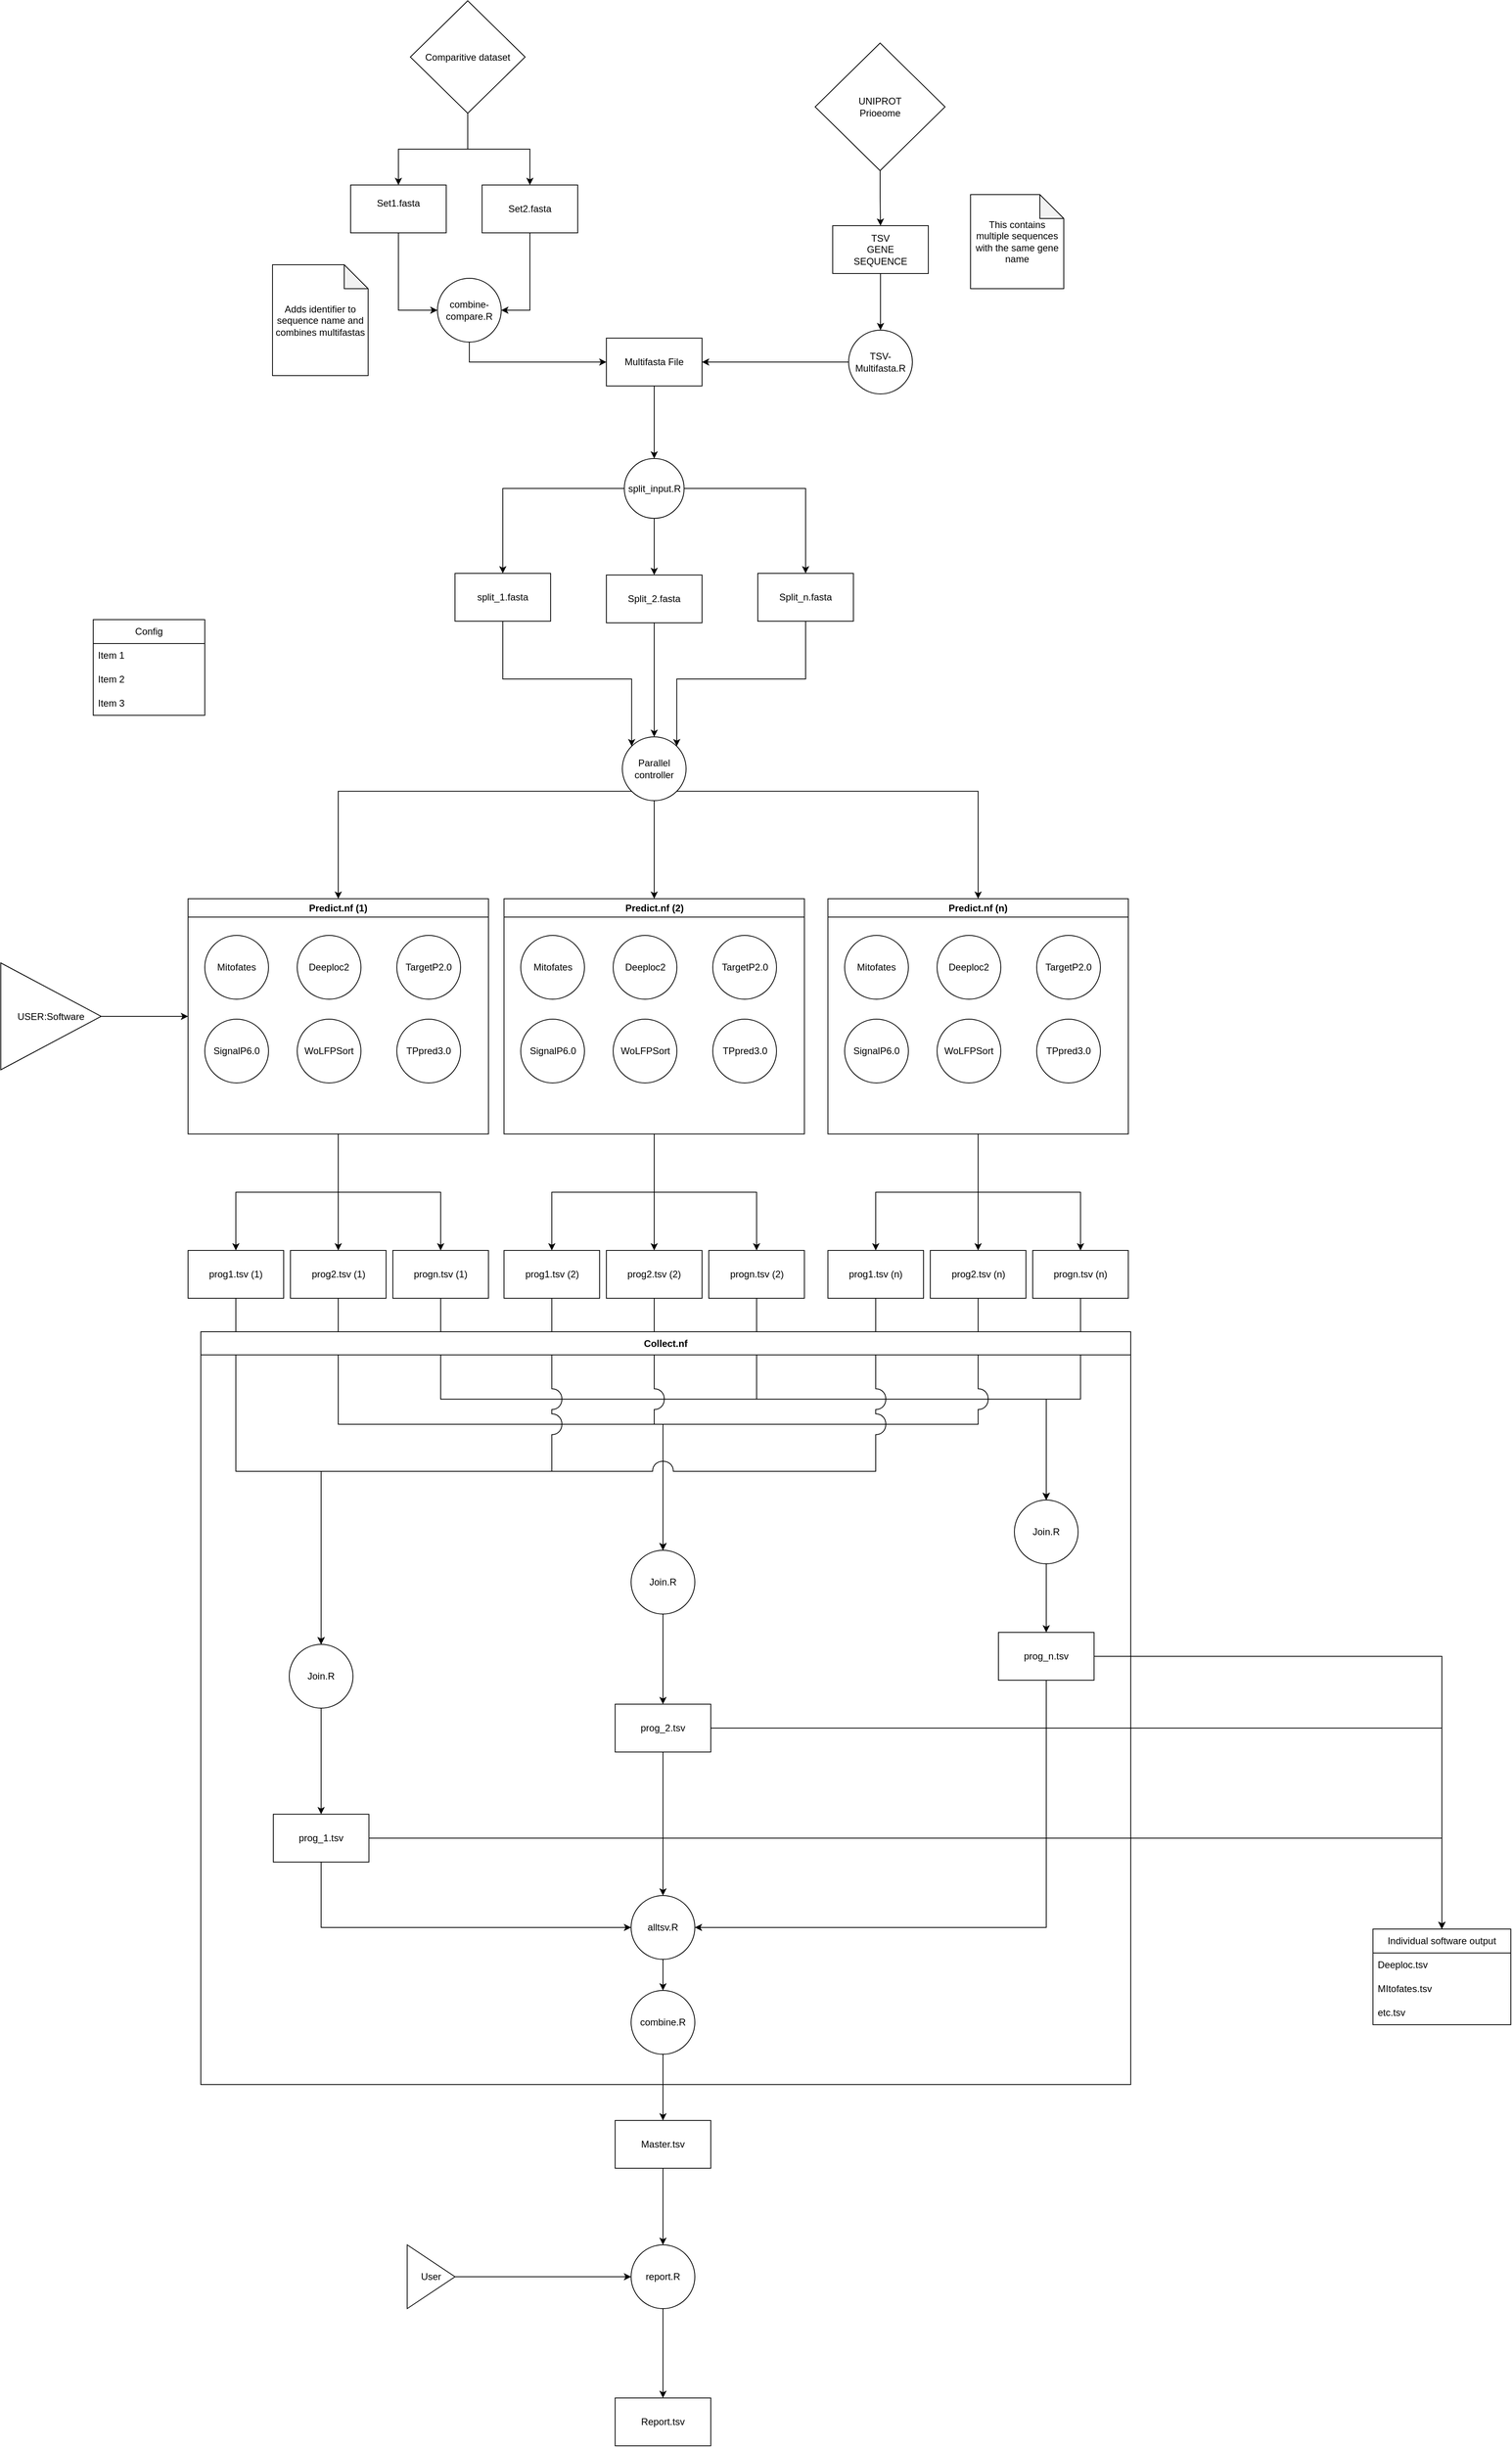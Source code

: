 <mxfile version="24.7.5">
  <diagram name="Page-1" id="ULZPpcux9okNFwmup-YN">
    <mxGraphModel dx="2754" dy="1529" grid="0" gridSize="10" guides="1" tooltips="1" connect="1" arrows="1" fold="1" page="0" pageScale="1" pageWidth="850" pageHeight="1100" math="0" shadow="0">
      <root>
        <mxCell id="0" />
        <mxCell id="1" parent="0" />
        <mxCell id="qJnq9B5q6zjiuBLe0VOC-31" style="edgeStyle=orthogonalEdgeStyle;rounded=0;orthogonalLoop=1;jettySize=auto;html=1;" parent="1" source="qJnq9B5q6zjiuBLe0VOC-3" target="qJnq9B5q6zjiuBLe0VOC-30" edge="1">
          <mxGeometry relative="1" as="geometry" />
        </mxCell>
        <mxCell id="qJnq9B5q6zjiuBLe0VOC-3" value="Multifasta File" style="rounded=0;whiteSpace=wrap;html=1;" parent="1" vertex="1">
          <mxGeometry x="168" y="89" width="120" height="60" as="geometry" />
        </mxCell>
        <mxCell id="qJnq9B5q6zjiuBLe0VOC-9" style="edgeStyle=orthogonalEdgeStyle;rounded=0;orthogonalLoop=1;jettySize=auto;html=1;" parent="1" source="qJnq9B5q6zjiuBLe0VOC-6" target="qJnq9B5q6zjiuBLe0VOC-14" edge="1">
          <mxGeometry relative="1" as="geometry">
            <mxPoint x="511.5" y="-1" as="targetPoint" />
          </mxGeometry>
        </mxCell>
        <mxCell id="qJnq9B5q6zjiuBLe0VOC-6" value="&lt;div&gt;UNIPROT&lt;/div&gt;&lt;div&gt;Prioeome&lt;br&gt;&lt;/div&gt;" style="rhombus;whiteSpace=wrap;html=1;" parent="1" vertex="1">
          <mxGeometry x="430" y="-281" width="163" height="160" as="geometry" />
        </mxCell>
        <mxCell id="qJnq9B5q6zjiuBLe0VOC-12" value="This contains multiple sequences with the same gene name" style="shape=note;whiteSpace=wrap;html=1;backgroundOutline=1;darkOpacity=0.05;" parent="1" vertex="1">
          <mxGeometry x="625" y="-91" width="117" height="118" as="geometry" />
        </mxCell>
        <mxCell id="qJnq9B5q6zjiuBLe0VOC-16" style="edgeStyle=orthogonalEdgeStyle;rounded=0;orthogonalLoop=1;jettySize=auto;html=1;" parent="1" source="qJnq9B5q6zjiuBLe0VOC-14" target="qJnq9B5q6zjiuBLe0VOC-15" edge="1">
          <mxGeometry relative="1" as="geometry" />
        </mxCell>
        <mxCell id="qJnq9B5q6zjiuBLe0VOC-14" value="&lt;div&gt;TSV&lt;/div&gt;&lt;div&gt;GENE&lt;/div&gt;&lt;div&gt;SEQUENCE&lt;br&gt;&lt;/div&gt;" style="rounded=0;whiteSpace=wrap;html=1;" parent="1" vertex="1">
          <mxGeometry x="452" y="-52" width="120" height="60" as="geometry" />
        </mxCell>
        <mxCell id="qJnq9B5q6zjiuBLe0VOC-17" style="edgeStyle=orthogonalEdgeStyle;rounded=0;orthogonalLoop=1;jettySize=auto;html=1;" parent="1" source="qJnq9B5q6zjiuBLe0VOC-15" target="qJnq9B5q6zjiuBLe0VOC-3" edge="1">
          <mxGeometry relative="1" as="geometry" />
        </mxCell>
        <mxCell id="qJnq9B5q6zjiuBLe0VOC-15" value="TSV-Multifasta.R" style="ellipse;whiteSpace=wrap;html=1;aspect=fixed;" parent="1" vertex="1">
          <mxGeometry x="472" y="79" width="80" height="80" as="geometry" />
        </mxCell>
        <mxCell id="qJnq9B5q6zjiuBLe0VOC-19" style="edgeStyle=orthogonalEdgeStyle;rounded=0;orthogonalLoop=1;jettySize=auto;html=1;" parent="1" source="qJnq9B5q6zjiuBLe0VOC-18" target="qJnq9B5q6zjiuBLe0VOC-21" edge="1">
          <mxGeometry relative="1" as="geometry">
            <mxPoint x="-62" y="-300" as="targetPoint" />
          </mxGeometry>
        </mxCell>
        <mxCell id="qJnq9B5q6zjiuBLe0VOC-20" style="edgeStyle=orthogonalEdgeStyle;rounded=0;orthogonalLoop=1;jettySize=auto;html=1;" parent="1" source="qJnq9B5q6zjiuBLe0VOC-18" target="qJnq9B5q6zjiuBLe0VOC-22" edge="1">
          <mxGeometry relative="1" as="geometry">
            <mxPoint x="64" y="-299" as="targetPoint" />
          </mxGeometry>
        </mxCell>
        <mxCell id="qJnq9B5q6zjiuBLe0VOC-18" value="Comparitive dataset" style="rhombus;whiteSpace=wrap;html=1;" parent="1" vertex="1">
          <mxGeometry x="-78" y="-334" width="144" height="141" as="geometry" />
        </mxCell>
        <mxCell id="qJnq9B5q6zjiuBLe0VOC-24" style="edgeStyle=orthogonalEdgeStyle;rounded=0;orthogonalLoop=1;jettySize=auto;html=1;entryX=0;entryY=0.5;entryDx=0;entryDy=0;" parent="1" source="qJnq9B5q6zjiuBLe0VOC-21" target="qJnq9B5q6zjiuBLe0VOC-23" edge="1">
          <mxGeometry relative="1" as="geometry" />
        </mxCell>
        <mxCell id="qJnq9B5q6zjiuBLe0VOC-21" value="&lt;div&gt;Set1.fasta&lt;/div&gt;&lt;div&gt;&lt;br&gt;&lt;/div&gt;" style="rounded=0;whiteSpace=wrap;html=1;" parent="1" vertex="1">
          <mxGeometry x="-153" y="-103" width="120" height="60" as="geometry" />
        </mxCell>
        <mxCell id="qJnq9B5q6zjiuBLe0VOC-25" style="edgeStyle=orthogonalEdgeStyle;rounded=0;orthogonalLoop=1;jettySize=auto;html=1;entryX=1;entryY=0.5;entryDx=0;entryDy=0;" parent="1" source="qJnq9B5q6zjiuBLe0VOC-22" target="qJnq9B5q6zjiuBLe0VOC-23" edge="1">
          <mxGeometry relative="1" as="geometry" />
        </mxCell>
        <mxCell id="qJnq9B5q6zjiuBLe0VOC-22" value="Set2.fasta" style="rounded=0;whiteSpace=wrap;html=1;" parent="1" vertex="1">
          <mxGeometry x="12" y="-103" width="120" height="60" as="geometry" />
        </mxCell>
        <mxCell id="qJnq9B5q6zjiuBLe0VOC-27" style="edgeStyle=orthogonalEdgeStyle;rounded=0;orthogonalLoop=1;jettySize=auto;html=1;exitX=0.5;exitY=1;exitDx=0;exitDy=0;" parent="1" source="qJnq9B5q6zjiuBLe0VOC-23" target="qJnq9B5q6zjiuBLe0VOC-3" edge="1">
          <mxGeometry relative="1" as="geometry" />
        </mxCell>
        <mxCell id="qJnq9B5q6zjiuBLe0VOC-23" value="&lt;div&gt;combine-compare.R&lt;br&gt;&lt;/div&gt;" style="ellipse;whiteSpace=wrap;html=1;aspect=fixed;" parent="1" vertex="1">
          <mxGeometry x="-44" y="14" width="80" height="80" as="geometry" />
        </mxCell>
        <mxCell id="qJnq9B5q6zjiuBLe0VOC-28" value="Adds identifier to sequence name and combines multifastas" style="shape=note;whiteSpace=wrap;html=1;backgroundOutline=1;darkOpacity=0.05;" parent="1" vertex="1">
          <mxGeometry x="-251" y="-3" width="120" height="139" as="geometry" />
        </mxCell>
        <mxCell id="qJnq9B5q6zjiuBLe0VOC-39" style="edgeStyle=orthogonalEdgeStyle;rounded=0;orthogonalLoop=1;jettySize=auto;html=1;" parent="1" source="qJnq9B5q6zjiuBLe0VOC-30" target="qJnq9B5q6zjiuBLe0VOC-38" edge="1">
          <mxGeometry relative="1" as="geometry" />
        </mxCell>
        <mxCell id="qJnq9B5q6zjiuBLe0VOC-44" style="edgeStyle=orthogonalEdgeStyle;rounded=0;orthogonalLoop=1;jettySize=auto;html=1;" parent="1" source="qJnq9B5q6zjiuBLe0VOC-30" target="qJnq9B5q6zjiuBLe0VOC-42" edge="1">
          <mxGeometry relative="1" as="geometry" />
        </mxCell>
        <mxCell id="qJnq9B5q6zjiuBLe0VOC-47" style="edgeStyle=orthogonalEdgeStyle;rounded=0;orthogonalLoop=1;jettySize=auto;html=1;" parent="1" source="qJnq9B5q6zjiuBLe0VOC-30" target="qJnq9B5q6zjiuBLe0VOC-45" edge="1">
          <mxGeometry relative="1" as="geometry" />
        </mxCell>
        <mxCell id="qJnq9B5q6zjiuBLe0VOC-30" value="split_input.R" style="ellipse;whiteSpace=wrap;html=1;aspect=fixed;" parent="1" vertex="1">
          <mxGeometry x="190.5" y="240" width="75" height="75" as="geometry" />
        </mxCell>
        <mxCell id="7bUdXhQgvfwsXTBC8TI4-45" style="edgeStyle=orthogonalEdgeStyle;rounded=0;orthogonalLoop=1;jettySize=auto;html=1;exitX=0.5;exitY=1;exitDx=0;exitDy=0;entryX=0.5;entryY=0;entryDx=0;entryDy=0;" parent="1" source="qJnq9B5q6zjiuBLe0VOC-34" target="7bUdXhQgvfwsXTBC8TI4-33" edge="1">
          <mxGeometry relative="1" as="geometry" />
        </mxCell>
        <mxCell id="7bUdXhQgvfwsXTBC8TI4-61" style="edgeStyle=orthogonalEdgeStyle;rounded=0;orthogonalLoop=1;jettySize=auto;html=1;exitX=0.5;exitY=1;exitDx=0;exitDy=0;entryX=0.5;entryY=0;entryDx=0;entryDy=0;" parent="1" source="qJnq9B5q6zjiuBLe0VOC-34" target="7bUdXhQgvfwsXTBC8TI4-39" edge="1">
          <mxGeometry relative="1" as="geometry" />
        </mxCell>
        <mxCell id="7bUdXhQgvfwsXTBC8TI4-62" style="edgeStyle=orthogonalEdgeStyle;rounded=0;orthogonalLoop=1;jettySize=auto;html=1;exitX=0.5;exitY=1;exitDx=0;exitDy=0;entryX=0.5;entryY=0;entryDx=0;entryDy=0;" parent="1" source="qJnq9B5q6zjiuBLe0VOC-34" target="7bUdXhQgvfwsXTBC8TI4-40" edge="1">
          <mxGeometry relative="1" as="geometry" />
        </mxCell>
        <mxCell id="qJnq9B5q6zjiuBLe0VOC-34" value="Predict.nf (1)" style="swimlane;whiteSpace=wrap;html=1;" parent="1" vertex="1">
          <mxGeometry x="-357" y="792" width="377" height="295" as="geometry" />
        </mxCell>
        <mxCell id="qJnq9B5q6zjiuBLe0VOC-35" value="Mitofates" style="ellipse;whiteSpace=wrap;html=1;aspect=fixed;" parent="qJnq9B5q6zjiuBLe0VOC-34" vertex="1">
          <mxGeometry x="21" y="46" width="80" height="80" as="geometry" />
        </mxCell>
        <mxCell id="qJnq9B5q6zjiuBLe0VOC-36" value="Deeploc2" style="ellipse;whiteSpace=wrap;html=1;aspect=fixed;" parent="qJnq9B5q6zjiuBLe0VOC-34" vertex="1">
          <mxGeometry x="137" y="46" width="80" height="80" as="geometry" />
        </mxCell>
        <mxCell id="qJnq9B5q6zjiuBLe0VOC-50" value="TargetP2.0" style="ellipse;whiteSpace=wrap;html=1;aspect=fixed;" parent="qJnq9B5q6zjiuBLe0VOC-34" vertex="1">
          <mxGeometry x="262" y="46" width="80" height="80" as="geometry" />
        </mxCell>
        <mxCell id="qJnq9B5q6zjiuBLe0VOC-51" value="TPpred3.0" style="ellipse;whiteSpace=wrap;html=1;aspect=fixed;" parent="qJnq9B5q6zjiuBLe0VOC-34" vertex="1">
          <mxGeometry x="262" y="151" width="80" height="80" as="geometry" />
        </mxCell>
        <mxCell id="qJnq9B5q6zjiuBLe0VOC-52" value="SignalP6.0" style="ellipse;whiteSpace=wrap;html=1;aspect=fixed;" parent="qJnq9B5q6zjiuBLe0VOC-34" vertex="1">
          <mxGeometry x="21" y="151" width="80" height="80" as="geometry" />
        </mxCell>
        <mxCell id="qJnq9B5q6zjiuBLe0VOC-53" value="WoLFPSort" style="ellipse;whiteSpace=wrap;html=1;aspect=fixed;" parent="qJnq9B5q6zjiuBLe0VOC-34" vertex="1">
          <mxGeometry x="137" y="151" width="80" height="80" as="geometry" />
        </mxCell>
        <mxCell id="7bUdXhQgvfwsXTBC8TI4-20" style="edgeStyle=orthogonalEdgeStyle;rounded=0;orthogonalLoop=1;jettySize=auto;html=1;exitX=0.5;exitY=1;exitDx=0;exitDy=0;entryX=0;entryY=0;entryDx=0;entryDy=0;" parent="1" source="qJnq9B5q6zjiuBLe0VOC-38" target="7bUdXhQgvfwsXTBC8TI4-18" edge="1">
          <mxGeometry relative="1" as="geometry" />
        </mxCell>
        <mxCell id="qJnq9B5q6zjiuBLe0VOC-38" value="split_1.fasta" style="rounded=0;whiteSpace=wrap;html=1;" parent="1" vertex="1">
          <mxGeometry x="-22" y="384" width="120" height="60" as="geometry" />
        </mxCell>
        <mxCell id="7bUdXhQgvfwsXTBC8TI4-21" style="edgeStyle=orthogonalEdgeStyle;rounded=0;orthogonalLoop=1;jettySize=auto;html=1;exitX=0.5;exitY=1;exitDx=0;exitDy=0;entryX=0.5;entryY=0;entryDx=0;entryDy=0;" parent="1" source="qJnq9B5q6zjiuBLe0VOC-42" target="7bUdXhQgvfwsXTBC8TI4-18" edge="1">
          <mxGeometry relative="1" as="geometry" />
        </mxCell>
        <mxCell id="qJnq9B5q6zjiuBLe0VOC-42" value="Split_2.fasta" style="rounded=0;whiteSpace=wrap;html=1;" parent="1" vertex="1">
          <mxGeometry x="168" y="386" width="120" height="60" as="geometry" />
        </mxCell>
        <mxCell id="7bUdXhQgvfwsXTBC8TI4-22" style="edgeStyle=orthogonalEdgeStyle;rounded=0;orthogonalLoop=1;jettySize=auto;html=1;exitX=0.5;exitY=1;exitDx=0;exitDy=0;entryX=1;entryY=0;entryDx=0;entryDy=0;" parent="1" source="qJnq9B5q6zjiuBLe0VOC-45" target="7bUdXhQgvfwsXTBC8TI4-18" edge="1">
          <mxGeometry relative="1" as="geometry" />
        </mxCell>
        <mxCell id="qJnq9B5q6zjiuBLe0VOC-45" value="Split_n.fasta" style="rounded=0;whiteSpace=wrap;html=1;" parent="1" vertex="1">
          <mxGeometry x="358" y="384" width="120" height="60" as="geometry" />
        </mxCell>
        <mxCell id="5xZawU3vYZZpeLcw6CaT-5" value="Config" style="swimlane;fontStyle=0;childLayout=stackLayout;horizontal=1;startSize=30;horizontalStack=0;resizeParent=1;resizeParentMax=0;resizeLast=0;collapsible=1;marginBottom=0;whiteSpace=wrap;html=1;" parent="1" vertex="1">
          <mxGeometry x="-476" y="442" width="140" height="120" as="geometry" />
        </mxCell>
        <mxCell id="5xZawU3vYZZpeLcw6CaT-6" value="Item 1" style="text;strokeColor=none;fillColor=none;align=left;verticalAlign=middle;spacingLeft=4;spacingRight=4;overflow=hidden;points=[[0,0.5],[1,0.5]];portConstraint=eastwest;rotatable=0;whiteSpace=wrap;html=1;" parent="5xZawU3vYZZpeLcw6CaT-5" vertex="1">
          <mxGeometry y="30" width="140" height="30" as="geometry" />
        </mxCell>
        <mxCell id="5xZawU3vYZZpeLcw6CaT-7" value="Item 2" style="text;strokeColor=none;fillColor=none;align=left;verticalAlign=middle;spacingLeft=4;spacingRight=4;overflow=hidden;points=[[0,0.5],[1,0.5]];portConstraint=eastwest;rotatable=0;whiteSpace=wrap;html=1;" parent="5xZawU3vYZZpeLcw6CaT-5" vertex="1">
          <mxGeometry y="60" width="140" height="30" as="geometry" />
        </mxCell>
        <mxCell id="5xZawU3vYZZpeLcw6CaT-8" value="Item 3" style="text;strokeColor=none;fillColor=none;align=left;verticalAlign=middle;spacingLeft=4;spacingRight=4;overflow=hidden;points=[[0,0.5],[1,0.5]];portConstraint=eastwest;rotatable=0;whiteSpace=wrap;html=1;" parent="5xZawU3vYZZpeLcw6CaT-5" vertex="1">
          <mxGeometry y="90" width="140" height="30" as="geometry" />
        </mxCell>
        <mxCell id="7bUdXhQgvfwsXTBC8TI4-66" style="edgeStyle=orthogonalEdgeStyle;rounded=0;orthogonalLoop=1;jettySize=auto;html=1;exitX=0.5;exitY=1;exitDx=0;exitDy=0;entryX=0.5;entryY=0;entryDx=0;entryDy=0;" parent="1" source="7bUdXhQgvfwsXTBC8TI4-1" target="7bUdXhQgvfwsXTBC8TI4-59" edge="1">
          <mxGeometry relative="1" as="geometry" />
        </mxCell>
        <mxCell id="7bUdXhQgvfwsXTBC8TI4-67" style="edgeStyle=orthogonalEdgeStyle;rounded=0;orthogonalLoop=1;jettySize=auto;html=1;exitX=0.5;exitY=1;exitDx=0;exitDy=0;entryX=0.5;entryY=0;entryDx=0;entryDy=0;" parent="1" source="7bUdXhQgvfwsXTBC8TI4-1" target="7bUdXhQgvfwsXTBC8TI4-58" edge="1">
          <mxGeometry relative="1" as="geometry" />
        </mxCell>
        <mxCell id="7bUdXhQgvfwsXTBC8TI4-68" style="edgeStyle=orthogonalEdgeStyle;rounded=0;orthogonalLoop=1;jettySize=auto;html=1;exitX=0.5;exitY=1;exitDx=0;exitDy=0;entryX=0.5;entryY=0;entryDx=0;entryDy=0;" parent="1" source="7bUdXhQgvfwsXTBC8TI4-1" target="7bUdXhQgvfwsXTBC8TI4-57" edge="1">
          <mxGeometry relative="1" as="geometry" />
        </mxCell>
        <mxCell id="7bUdXhQgvfwsXTBC8TI4-1" value="Predict.nf (n)" style="swimlane;whiteSpace=wrap;html=1;" parent="1" vertex="1">
          <mxGeometry x="446" y="792" width="377" height="295" as="geometry" />
        </mxCell>
        <mxCell id="7bUdXhQgvfwsXTBC8TI4-2" value="Mitofates" style="ellipse;whiteSpace=wrap;html=1;aspect=fixed;" parent="7bUdXhQgvfwsXTBC8TI4-1" vertex="1">
          <mxGeometry x="21" y="46" width="80" height="80" as="geometry" />
        </mxCell>
        <mxCell id="7bUdXhQgvfwsXTBC8TI4-3" value="Deeploc2" style="ellipse;whiteSpace=wrap;html=1;aspect=fixed;" parent="7bUdXhQgvfwsXTBC8TI4-1" vertex="1">
          <mxGeometry x="137" y="46" width="80" height="80" as="geometry" />
        </mxCell>
        <mxCell id="7bUdXhQgvfwsXTBC8TI4-4" value="TargetP2.0" style="ellipse;whiteSpace=wrap;html=1;aspect=fixed;" parent="7bUdXhQgvfwsXTBC8TI4-1" vertex="1">
          <mxGeometry x="262" y="46" width="80" height="80" as="geometry" />
        </mxCell>
        <mxCell id="7bUdXhQgvfwsXTBC8TI4-5" value="TPpred3.0" style="ellipse;whiteSpace=wrap;html=1;aspect=fixed;" parent="7bUdXhQgvfwsXTBC8TI4-1" vertex="1">
          <mxGeometry x="262" y="151" width="80" height="80" as="geometry" />
        </mxCell>
        <mxCell id="7bUdXhQgvfwsXTBC8TI4-6" value="SignalP6.0" style="ellipse;whiteSpace=wrap;html=1;aspect=fixed;" parent="7bUdXhQgvfwsXTBC8TI4-1" vertex="1">
          <mxGeometry x="21" y="151" width="80" height="80" as="geometry" />
        </mxCell>
        <mxCell id="7bUdXhQgvfwsXTBC8TI4-7" value="WoLFPSort" style="ellipse;whiteSpace=wrap;html=1;aspect=fixed;" parent="7bUdXhQgvfwsXTBC8TI4-1" vertex="1">
          <mxGeometry x="137" y="151" width="80" height="80" as="geometry" />
        </mxCell>
        <mxCell id="7bUdXhQgvfwsXTBC8TI4-23" style="edgeStyle=orthogonalEdgeStyle;rounded=0;orthogonalLoop=1;jettySize=auto;html=1;exitX=0;exitY=1;exitDx=0;exitDy=0;entryX=0.5;entryY=0;entryDx=0;entryDy=0;" parent="1" source="7bUdXhQgvfwsXTBC8TI4-18" target="qJnq9B5q6zjiuBLe0VOC-34" edge="1">
          <mxGeometry relative="1" as="geometry" />
        </mxCell>
        <mxCell id="7bUdXhQgvfwsXTBC8TI4-24" style="edgeStyle=orthogonalEdgeStyle;rounded=0;orthogonalLoop=1;jettySize=auto;html=1;exitX=1;exitY=1;exitDx=0;exitDy=0;entryX=0.5;entryY=0;entryDx=0;entryDy=0;" parent="1" source="7bUdXhQgvfwsXTBC8TI4-18" target="7bUdXhQgvfwsXTBC8TI4-1" edge="1">
          <mxGeometry relative="1" as="geometry" />
        </mxCell>
        <mxCell id="7bUdXhQgvfwsXTBC8TI4-32" style="edgeStyle=orthogonalEdgeStyle;rounded=0;orthogonalLoop=1;jettySize=auto;html=1;exitX=0.5;exitY=1;exitDx=0;exitDy=0;entryX=0.5;entryY=0;entryDx=0;entryDy=0;" parent="1" source="7bUdXhQgvfwsXTBC8TI4-18" target="7bUdXhQgvfwsXTBC8TI4-25" edge="1">
          <mxGeometry relative="1" as="geometry" />
        </mxCell>
        <mxCell id="7bUdXhQgvfwsXTBC8TI4-18" value="&lt;div&gt;Parallel&lt;/div&gt;&lt;div&gt;controller&lt;br&gt;&lt;/div&gt;" style="ellipse;whiteSpace=wrap;html=1;aspect=fixed;" parent="1" vertex="1">
          <mxGeometry x="188" y="589" width="80" height="80" as="geometry" />
        </mxCell>
        <mxCell id="7bUdXhQgvfwsXTBC8TI4-63" style="edgeStyle=orthogonalEdgeStyle;rounded=0;orthogonalLoop=1;jettySize=auto;html=1;exitX=0.5;exitY=1;exitDx=0;exitDy=0;entryX=0.5;entryY=0;entryDx=0;entryDy=0;" parent="1" source="7bUdXhQgvfwsXTBC8TI4-25" target="7bUdXhQgvfwsXTBC8TI4-54" edge="1">
          <mxGeometry relative="1" as="geometry" />
        </mxCell>
        <mxCell id="7bUdXhQgvfwsXTBC8TI4-64" style="edgeStyle=orthogonalEdgeStyle;rounded=0;orthogonalLoop=1;jettySize=auto;html=1;exitX=0.5;exitY=1;exitDx=0;exitDy=0;entryX=0.5;entryY=0;entryDx=0;entryDy=0;" parent="1" source="7bUdXhQgvfwsXTBC8TI4-25" target="7bUdXhQgvfwsXTBC8TI4-55" edge="1">
          <mxGeometry relative="1" as="geometry" />
        </mxCell>
        <mxCell id="7bUdXhQgvfwsXTBC8TI4-65" style="edgeStyle=orthogonalEdgeStyle;rounded=0;orthogonalLoop=1;jettySize=auto;html=1;exitX=0.5;exitY=1;exitDx=0;exitDy=0;entryX=0.5;entryY=0;entryDx=0;entryDy=0;" parent="1" source="7bUdXhQgvfwsXTBC8TI4-25" target="7bUdXhQgvfwsXTBC8TI4-56" edge="1">
          <mxGeometry relative="1" as="geometry" />
        </mxCell>
        <mxCell id="7bUdXhQgvfwsXTBC8TI4-25" value="Predict.nf (2)" style="swimlane;whiteSpace=wrap;html=1;" parent="1" vertex="1">
          <mxGeometry x="39.5" y="792" width="377" height="295" as="geometry" />
        </mxCell>
        <mxCell id="7bUdXhQgvfwsXTBC8TI4-26" value="Mitofates" style="ellipse;whiteSpace=wrap;html=1;aspect=fixed;" parent="7bUdXhQgvfwsXTBC8TI4-25" vertex="1">
          <mxGeometry x="21" y="46" width="80" height="80" as="geometry" />
        </mxCell>
        <mxCell id="7bUdXhQgvfwsXTBC8TI4-27" value="Deeploc2" style="ellipse;whiteSpace=wrap;html=1;aspect=fixed;" parent="7bUdXhQgvfwsXTBC8TI4-25" vertex="1">
          <mxGeometry x="137" y="46" width="80" height="80" as="geometry" />
        </mxCell>
        <mxCell id="7bUdXhQgvfwsXTBC8TI4-28" value="TargetP2.0" style="ellipse;whiteSpace=wrap;html=1;aspect=fixed;" parent="7bUdXhQgvfwsXTBC8TI4-25" vertex="1">
          <mxGeometry x="262" y="46" width="80" height="80" as="geometry" />
        </mxCell>
        <mxCell id="7bUdXhQgvfwsXTBC8TI4-29" value="TPpred3.0" style="ellipse;whiteSpace=wrap;html=1;aspect=fixed;" parent="7bUdXhQgvfwsXTBC8TI4-25" vertex="1">
          <mxGeometry x="262" y="151" width="80" height="80" as="geometry" />
        </mxCell>
        <mxCell id="7bUdXhQgvfwsXTBC8TI4-30" value="SignalP6.0" style="ellipse;whiteSpace=wrap;html=1;aspect=fixed;" parent="7bUdXhQgvfwsXTBC8TI4-25" vertex="1">
          <mxGeometry x="21" y="151" width="80" height="80" as="geometry" />
        </mxCell>
        <mxCell id="7bUdXhQgvfwsXTBC8TI4-31" value="WoLFPSort" style="ellipse;whiteSpace=wrap;html=1;aspect=fixed;" parent="7bUdXhQgvfwsXTBC8TI4-25" vertex="1">
          <mxGeometry x="137" y="151" width="80" height="80" as="geometry" />
        </mxCell>
        <mxCell id="7bUdXhQgvfwsXTBC8TI4-73" style="edgeStyle=orthogonalEdgeStyle;rounded=0;orthogonalLoop=1;jettySize=auto;html=1;exitX=0.5;exitY=1;exitDx=0;exitDy=0;entryX=0.5;entryY=0;entryDx=0;entryDy=0;jumpStyle=arc;jumpSize=26;" parent="1" source="7bUdXhQgvfwsXTBC8TI4-33" target="7bUdXhQgvfwsXTBC8TI4-69" edge="1">
          <mxGeometry relative="1" as="geometry" />
        </mxCell>
        <mxCell id="7bUdXhQgvfwsXTBC8TI4-33" value="prog1.tsv (1)" style="rounded=0;whiteSpace=wrap;html=1;" parent="1" vertex="1">
          <mxGeometry x="-357" y="1233" width="120" height="60" as="geometry" />
        </mxCell>
        <mxCell id="7bUdXhQgvfwsXTBC8TI4-78" style="edgeStyle=orthogonalEdgeStyle;rounded=0;orthogonalLoop=1;jettySize=auto;html=1;exitX=0.5;exitY=1;exitDx=0;exitDy=0;entryX=0.5;entryY=0;entryDx=0;entryDy=0;jumpStyle=arc;jumpSize=26;" parent="1" source="7bUdXhQgvfwsXTBC8TI4-39" target="7bUdXhQgvfwsXTBC8TI4-70" edge="1">
          <mxGeometry relative="1" as="geometry" />
        </mxCell>
        <mxCell id="7bUdXhQgvfwsXTBC8TI4-39" value="prog2.tsv (1)" style="rounded=0;whiteSpace=wrap;html=1;" parent="1" vertex="1">
          <mxGeometry x="-228.5" y="1233" width="120" height="60" as="geometry" />
        </mxCell>
        <mxCell id="7bUdXhQgvfwsXTBC8TI4-82" style="edgeStyle=orthogonalEdgeStyle;rounded=0;orthogonalLoop=1;jettySize=auto;html=1;exitX=0.5;exitY=1;exitDx=0;exitDy=0;entryX=0.5;entryY=0;entryDx=0;entryDy=0;jumpStyle=arc;jumpSize=26;" parent="1" source="7bUdXhQgvfwsXTBC8TI4-40" target="7bUdXhQgvfwsXTBC8TI4-71" edge="1">
          <mxGeometry relative="1" as="geometry" />
        </mxCell>
        <mxCell id="7bUdXhQgvfwsXTBC8TI4-40" value="progn.tsv (1)" style="rounded=0;whiteSpace=wrap;html=1;" parent="1" vertex="1">
          <mxGeometry x="-100" y="1233" width="120" height="60" as="geometry" />
        </mxCell>
        <mxCell id="7bUdXhQgvfwsXTBC8TI4-74" style="edgeStyle=orthogonalEdgeStyle;rounded=0;orthogonalLoop=1;jettySize=auto;html=1;exitX=0.5;exitY=1;exitDx=0;exitDy=0;entryX=0.5;entryY=0;entryDx=0;entryDy=0;jumpStyle=arc;jumpSize=26;" parent="1" source="7bUdXhQgvfwsXTBC8TI4-54" target="7bUdXhQgvfwsXTBC8TI4-69" edge="1">
          <mxGeometry relative="1" as="geometry">
            <mxPoint x="-130" y="1430" as="targetPoint" />
          </mxGeometry>
        </mxCell>
        <mxCell id="7bUdXhQgvfwsXTBC8TI4-54" value="prog1.tsv (2)" style="rounded=0;whiteSpace=wrap;html=1;" parent="1" vertex="1">
          <mxGeometry x="39.5" y="1233" width="120" height="60" as="geometry" />
        </mxCell>
        <mxCell id="7bUdXhQgvfwsXTBC8TI4-79" style="edgeStyle=orthogonalEdgeStyle;rounded=0;orthogonalLoop=1;jettySize=auto;html=1;exitX=0.5;exitY=1;exitDx=0;exitDy=0;entryX=0.5;entryY=0;entryDx=0;entryDy=0;jumpStyle=arc;jumpSize=26;" parent="1" source="7bUdXhQgvfwsXTBC8TI4-55" target="7bUdXhQgvfwsXTBC8TI4-70" edge="1">
          <mxGeometry relative="1" as="geometry">
            <mxPoint x="292" y="1446" as="targetPoint" />
          </mxGeometry>
        </mxCell>
        <mxCell id="7bUdXhQgvfwsXTBC8TI4-55" value="prog2.tsv (2)" style="rounded=0;whiteSpace=wrap;html=1;" parent="1" vertex="1">
          <mxGeometry x="168" y="1233" width="120" height="60" as="geometry" />
        </mxCell>
        <mxCell id="7bUdXhQgvfwsXTBC8TI4-83" style="edgeStyle=orthogonalEdgeStyle;rounded=0;orthogonalLoop=1;jettySize=auto;html=1;exitX=0.5;exitY=1;exitDx=0;exitDy=0;entryX=0.5;entryY=0;entryDx=0;entryDy=0;jumpStyle=arc;jumpSize=26;" parent="1" source="7bUdXhQgvfwsXTBC8TI4-56" target="7bUdXhQgvfwsXTBC8TI4-71" edge="1">
          <mxGeometry relative="1" as="geometry" />
        </mxCell>
        <mxCell id="7bUdXhQgvfwsXTBC8TI4-56" value="progn.tsv (2)" style="rounded=0;whiteSpace=wrap;html=1;" parent="1" vertex="1">
          <mxGeometry x="296.5" y="1233" width="120" height="60" as="geometry" />
        </mxCell>
        <mxCell id="7bUdXhQgvfwsXTBC8TI4-84" style="edgeStyle=orthogonalEdgeStyle;rounded=0;orthogonalLoop=1;jettySize=auto;html=1;exitX=0.5;exitY=1;exitDx=0;exitDy=0;entryX=0.5;entryY=0;entryDx=0;entryDy=0;jumpStyle=arc;jumpSize=26;" parent="1" source="7bUdXhQgvfwsXTBC8TI4-57" target="7bUdXhQgvfwsXTBC8TI4-71" edge="1">
          <mxGeometry relative="1" as="geometry" />
        </mxCell>
        <mxCell id="7bUdXhQgvfwsXTBC8TI4-57" value="progn.tsv (n)" style="rounded=0;whiteSpace=wrap;html=1;" parent="1" vertex="1">
          <mxGeometry x="703" y="1233" width="120" height="60" as="geometry" />
        </mxCell>
        <mxCell id="7bUdXhQgvfwsXTBC8TI4-81" style="edgeStyle=orthogonalEdgeStyle;rounded=0;orthogonalLoop=1;jettySize=auto;html=1;exitX=0.5;exitY=1;exitDx=0;exitDy=0;entryX=0.5;entryY=0;entryDx=0;entryDy=0;jumpStyle=arc;jumpSize=26;" parent="1" source="7bUdXhQgvfwsXTBC8TI4-58" target="7bUdXhQgvfwsXTBC8TI4-70" edge="1">
          <mxGeometry relative="1" as="geometry" />
        </mxCell>
        <mxCell id="7bUdXhQgvfwsXTBC8TI4-58" value="prog2.tsv (n)" style="rounded=0;whiteSpace=wrap;html=1;" parent="1" vertex="1">
          <mxGeometry x="574.5" y="1233" width="120" height="60" as="geometry" />
        </mxCell>
        <mxCell id="7bUdXhQgvfwsXTBC8TI4-77" style="edgeStyle=orthogonalEdgeStyle;rounded=0;orthogonalLoop=1;jettySize=auto;html=1;exitX=0.5;exitY=1;exitDx=0;exitDy=0;entryX=0.5;entryY=0;entryDx=0;entryDy=0;jumpStyle=arc;jumpSize=26;" parent="1" source="7bUdXhQgvfwsXTBC8TI4-59" target="7bUdXhQgvfwsXTBC8TI4-69" edge="1">
          <mxGeometry relative="1" as="geometry" />
        </mxCell>
        <mxCell id="7bUdXhQgvfwsXTBC8TI4-59" value="prog1.tsv (n)" style="rounded=0;whiteSpace=wrap;html=1;" parent="1" vertex="1">
          <mxGeometry x="446" y="1233" width="120" height="60" as="geometry" />
        </mxCell>
        <mxCell id="Gp8ee50BkvabkPKKaWTL-14" style="edgeStyle=orthogonalEdgeStyle;rounded=0;orthogonalLoop=1;jettySize=auto;html=1;exitX=0.5;exitY=1;exitDx=0;exitDy=0;entryX=0.5;entryY=0;entryDx=0;entryDy=0;" edge="1" parent="1" source="Gp8ee50BkvabkPKKaWTL-9" target="Gp8ee50BkvabkPKKaWTL-13">
          <mxGeometry relative="1" as="geometry" />
        </mxCell>
        <mxCell id="Gp8ee50BkvabkPKKaWTL-17" style="edgeStyle=orthogonalEdgeStyle;rounded=0;orthogonalLoop=1;jettySize=auto;html=1;" edge="1" parent="1" source="Gp8ee50BkvabkPKKaWTL-13" target="Gp8ee50BkvabkPKKaWTL-16">
          <mxGeometry relative="1" as="geometry" />
        </mxCell>
        <mxCell id="Gp8ee50BkvabkPKKaWTL-13" value="Master.tsv" style="rounded=0;whiteSpace=wrap;html=1;" vertex="1" parent="1">
          <mxGeometry x="179" y="2324" width="120" height="60" as="geometry" />
        </mxCell>
        <mxCell id="Gp8ee50BkvabkPKKaWTL-23" style="edgeStyle=orthogonalEdgeStyle;rounded=0;orthogonalLoop=1;jettySize=auto;html=1;entryX=0;entryY=0.5;entryDx=0;entryDy=0;" edge="1" parent="1" source="Gp8ee50BkvabkPKKaWTL-15" target="qJnq9B5q6zjiuBLe0VOC-34">
          <mxGeometry relative="1" as="geometry" />
        </mxCell>
        <mxCell id="Gp8ee50BkvabkPKKaWTL-15" value="USER:Software" style="triangle;whiteSpace=wrap;html=1;" vertex="1" parent="1">
          <mxGeometry x="-592" y="872.5" width="126" height="134" as="geometry" />
        </mxCell>
        <mxCell id="Gp8ee50BkvabkPKKaWTL-40" style="edgeStyle=orthogonalEdgeStyle;rounded=0;orthogonalLoop=1;jettySize=auto;html=1;" edge="1" parent="1" source="Gp8ee50BkvabkPKKaWTL-16" target="Gp8ee50BkvabkPKKaWTL-41">
          <mxGeometry relative="1" as="geometry">
            <mxPoint x="226.5" y="2706" as="targetPoint" />
          </mxGeometry>
        </mxCell>
        <mxCell id="Gp8ee50BkvabkPKKaWTL-16" value="report.R" style="ellipse;whiteSpace=wrap;html=1;aspect=fixed;" vertex="1" parent="1">
          <mxGeometry x="199" y="2480" width="80" height="80" as="geometry" />
        </mxCell>
        <mxCell id="Gp8ee50BkvabkPKKaWTL-26" value="Individual software output" style="swimlane;fontStyle=0;childLayout=stackLayout;horizontal=1;startSize=30;horizontalStack=0;resizeParent=1;resizeParentMax=0;resizeLast=0;collapsible=1;marginBottom=0;whiteSpace=wrap;html=1;" vertex="1" parent="1">
          <mxGeometry x="1130" y="2084" width="173" height="120" as="geometry" />
        </mxCell>
        <mxCell id="Gp8ee50BkvabkPKKaWTL-28" value="Deeploc.tsv" style="text;strokeColor=none;fillColor=none;align=left;verticalAlign=middle;spacingLeft=4;spacingRight=4;overflow=hidden;points=[[0,0.5],[1,0.5]];portConstraint=eastwest;rotatable=0;whiteSpace=wrap;html=1;" vertex="1" parent="Gp8ee50BkvabkPKKaWTL-26">
          <mxGeometry y="30" width="173" height="30" as="geometry" />
        </mxCell>
        <mxCell id="Gp8ee50BkvabkPKKaWTL-27" value="MItofates.tsv" style="text;strokeColor=none;fillColor=none;align=left;verticalAlign=middle;spacingLeft=4;spacingRight=4;overflow=hidden;points=[[0,0.5],[1,0.5]];portConstraint=eastwest;rotatable=0;whiteSpace=wrap;html=1;" vertex="1" parent="Gp8ee50BkvabkPKKaWTL-26">
          <mxGeometry y="60" width="173" height="30" as="geometry" />
        </mxCell>
        <mxCell id="Gp8ee50BkvabkPKKaWTL-29" value="etc.tsv" style="text;strokeColor=none;fillColor=none;align=left;verticalAlign=middle;spacingLeft=4;spacingRight=4;overflow=hidden;points=[[0,0.5],[1,0.5]];portConstraint=eastwest;rotatable=0;whiteSpace=wrap;html=1;" vertex="1" parent="Gp8ee50BkvabkPKKaWTL-26">
          <mxGeometry y="90" width="173" height="30" as="geometry" />
        </mxCell>
        <mxCell id="Gp8ee50BkvabkPKKaWTL-39" style="edgeStyle=orthogonalEdgeStyle;rounded=0;orthogonalLoop=1;jettySize=auto;html=1;entryX=0;entryY=0.5;entryDx=0;entryDy=0;" edge="1" parent="1" source="Gp8ee50BkvabkPKKaWTL-38" target="Gp8ee50BkvabkPKKaWTL-16">
          <mxGeometry relative="1" as="geometry" />
        </mxCell>
        <mxCell id="Gp8ee50BkvabkPKKaWTL-38" value="User" style="triangle;whiteSpace=wrap;html=1;" vertex="1" parent="1">
          <mxGeometry x="-82" y="2480" width="60" height="80" as="geometry" />
        </mxCell>
        <mxCell id="Gp8ee50BkvabkPKKaWTL-41" value="Report.tsv" style="rounded=0;whiteSpace=wrap;html=1;" vertex="1" parent="1">
          <mxGeometry x="179" y="2672" width="120" height="60" as="geometry" />
        </mxCell>
        <mxCell id="Gp8ee50BkvabkPKKaWTL-42" value="Collect.nf" style="swimlane;whiteSpace=wrap;html=1;startSize=29;" vertex="1" parent="1">
          <mxGeometry x="-341" y="1335" width="1167" height="944" as="geometry" />
        </mxCell>
        <mxCell id="7bUdXhQgvfwsXTBC8TI4-69" value="Join.R" style="ellipse;whiteSpace=wrap;html=1;aspect=fixed;" parent="Gp8ee50BkvabkPKKaWTL-42" vertex="1">
          <mxGeometry x="111" y="392" width="80" height="80" as="geometry" />
        </mxCell>
        <mxCell id="7bUdXhQgvfwsXTBC8TI4-70" value="Join.R" style="ellipse;whiteSpace=wrap;html=1;aspect=fixed;" parent="Gp8ee50BkvabkPKKaWTL-42" vertex="1">
          <mxGeometry x="540" y="274" width="80" height="80" as="geometry" />
        </mxCell>
        <mxCell id="7bUdXhQgvfwsXTBC8TI4-71" value="Join.R" style="ellipse;whiteSpace=wrap;html=1;aspect=fixed;" parent="Gp8ee50BkvabkPKKaWTL-42" vertex="1">
          <mxGeometry x="1021" y="211" width="80" height="80" as="geometry" />
        </mxCell>
        <mxCell id="7bUdXhQgvfwsXTBC8TI4-86" value="prog_2.tsv" style="rounded=0;whiteSpace=wrap;html=1;" parent="Gp8ee50BkvabkPKKaWTL-42" vertex="1">
          <mxGeometry x="520" y="467" width="120" height="60" as="geometry" />
        </mxCell>
        <mxCell id="7bUdXhQgvfwsXTBC8TI4-89" style="edgeStyle=orthogonalEdgeStyle;rounded=0;orthogonalLoop=1;jettySize=auto;html=1;exitX=0.5;exitY=1;exitDx=0;exitDy=0;entryX=0.5;entryY=0;entryDx=0;entryDy=0;" parent="Gp8ee50BkvabkPKKaWTL-42" source="7bUdXhQgvfwsXTBC8TI4-70" target="7bUdXhQgvfwsXTBC8TI4-86" edge="1">
          <mxGeometry relative="1" as="geometry" />
        </mxCell>
        <mxCell id="7bUdXhQgvfwsXTBC8TI4-85" value="prog_1.tsv" style="rounded=0;whiteSpace=wrap;html=1;" parent="Gp8ee50BkvabkPKKaWTL-42" vertex="1">
          <mxGeometry x="91" y="605" width="120" height="60" as="geometry" />
        </mxCell>
        <mxCell id="7bUdXhQgvfwsXTBC8TI4-88" style="edgeStyle=orthogonalEdgeStyle;rounded=0;orthogonalLoop=1;jettySize=auto;html=1;entryX=0.5;entryY=0;entryDx=0;entryDy=0;" parent="Gp8ee50BkvabkPKKaWTL-42" source="7bUdXhQgvfwsXTBC8TI4-69" target="7bUdXhQgvfwsXTBC8TI4-85" edge="1">
          <mxGeometry relative="1" as="geometry" />
        </mxCell>
        <mxCell id="Gp8ee50BkvabkPKKaWTL-9" value="combine.R" style="ellipse;whiteSpace=wrap;html=1;aspect=fixed;" vertex="1" parent="Gp8ee50BkvabkPKKaWTL-42">
          <mxGeometry x="540" y="826" width="80" height="80" as="geometry" />
        </mxCell>
        <mxCell id="Gp8ee50BkvabkPKKaWTL-2" value="alltsv.R" style="ellipse;whiteSpace=wrap;html=1;aspect=fixed;" vertex="1" parent="Gp8ee50BkvabkPKKaWTL-42">
          <mxGeometry x="540" y="707" width="80" height="80" as="geometry" />
        </mxCell>
        <mxCell id="Gp8ee50BkvabkPKKaWTL-3" style="edgeStyle=orthogonalEdgeStyle;rounded=0;orthogonalLoop=1;jettySize=auto;html=1;exitX=0.5;exitY=1;exitDx=0;exitDy=0;entryX=0;entryY=0.5;entryDx=0;entryDy=0;" edge="1" parent="Gp8ee50BkvabkPKKaWTL-42" source="7bUdXhQgvfwsXTBC8TI4-85" target="Gp8ee50BkvabkPKKaWTL-2">
          <mxGeometry relative="1" as="geometry" />
        </mxCell>
        <mxCell id="Gp8ee50BkvabkPKKaWTL-4" style="edgeStyle=orthogonalEdgeStyle;rounded=0;orthogonalLoop=1;jettySize=auto;html=1;exitX=0.5;exitY=1;exitDx=0;exitDy=0;entryX=0.5;entryY=0;entryDx=0;entryDy=0;" edge="1" parent="Gp8ee50BkvabkPKKaWTL-42" source="7bUdXhQgvfwsXTBC8TI4-86" target="Gp8ee50BkvabkPKKaWTL-2">
          <mxGeometry relative="1" as="geometry" />
        </mxCell>
        <mxCell id="Gp8ee50BkvabkPKKaWTL-10" style="edgeStyle=orthogonalEdgeStyle;rounded=0;orthogonalLoop=1;jettySize=auto;html=1;exitX=0.5;exitY=1;exitDx=0;exitDy=0;entryX=0.5;entryY=0;entryDx=0;entryDy=0;" edge="1" parent="Gp8ee50BkvabkPKKaWTL-42" source="Gp8ee50BkvabkPKKaWTL-2" target="Gp8ee50BkvabkPKKaWTL-9">
          <mxGeometry relative="1" as="geometry" />
        </mxCell>
        <mxCell id="7bUdXhQgvfwsXTBC8TI4-87" value="prog_n.tsv" style="rounded=0;whiteSpace=wrap;html=1;" parent="Gp8ee50BkvabkPKKaWTL-42" vertex="1">
          <mxGeometry x="1001" y="377" width="120" height="60" as="geometry" />
        </mxCell>
        <mxCell id="7bUdXhQgvfwsXTBC8TI4-90" style="edgeStyle=orthogonalEdgeStyle;rounded=0;orthogonalLoop=1;jettySize=auto;html=1;exitX=0.5;exitY=1;exitDx=0;exitDy=0;entryX=0.5;entryY=0;entryDx=0;entryDy=0;" parent="Gp8ee50BkvabkPKKaWTL-42" source="7bUdXhQgvfwsXTBC8TI4-71" target="7bUdXhQgvfwsXTBC8TI4-87" edge="1">
          <mxGeometry relative="1" as="geometry" />
        </mxCell>
        <mxCell id="Gp8ee50BkvabkPKKaWTL-5" style="edgeStyle=orthogonalEdgeStyle;rounded=0;orthogonalLoop=1;jettySize=auto;html=1;exitX=0.5;exitY=1;exitDx=0;exitDy=0;entryX=1;entryY=0.5;entryDx=0;entryDy=0;" edge="1" parent="Gp8ee50BkvabkPKKaWTL-42" source="7bUdXhQgvfwsXTBC8TI4-87" target="Gp8ee50BkvabkPKKaWTL-2">
          <mxGeometry relative="1" as="geometry" />
        </mxCell>
        <mxCell id="Gp8ee50BkvabkPKKaWTL-44" style="edgeStyle=orthogonalEdgeStyle;rounded=0;orthogonalLoop=1;jettySize=auto;html=1;exitX=1;exitY=0.5;exitDx=0;exitDy=0;entryX=0.5;entryY=0;entryDx=0;entryDy=0;" edge="1" parent="1" source="7bUdXhQgvfwsXTBC8TI4-85" target="Gp8ee50BkvabkPKKaWTL-26">
          <mxGeometry relative="1" as="geometry" />
        </mxCell>
        <mxCell id="Gp8ee50BkvabkPKKaWTL-45" style="edgeStyle=orthogonalEdgeStyle;rounded=0;orthogonalLoop=1;jettySize=auto;html=1;exitX=1;exitY=0.5;exitDx=0;exitDy=0;entryX=0.5;entryY=0;entryDx=0;entryDy=0;" edge="1" parent="1" source="7bUdXhQgvfwsXTBC8TI4-86" target="Gp8ee50BkvabkPKKaWTL-26">
          <mxGeometry relative="1" as="geometry" />
        </mxCell>
        <mxCell id="Gp8ee50BkvabkPKKaWTL-47" style="edgeStyle=orthogonalEdgeStyle;rounded=0;orthogonalLoop=1;jettySize=auto;html=1;exitX=1;exitY=0.5;exitDx=0;exitDy=0;entryX=0.5;entryY=0;entryDx=0;entryDy=0;" edge="1" parent="1" source="7bUdXhQgvfwsXTBC8TI4-87" target="Gp8ee50BkvabkPKKaWTL-26">
          <mxGeometry relative="1" as="geometry" />
        </mxCell>
      </root>
    </mxGraphModel>
  </diagram>
</mxfile>
